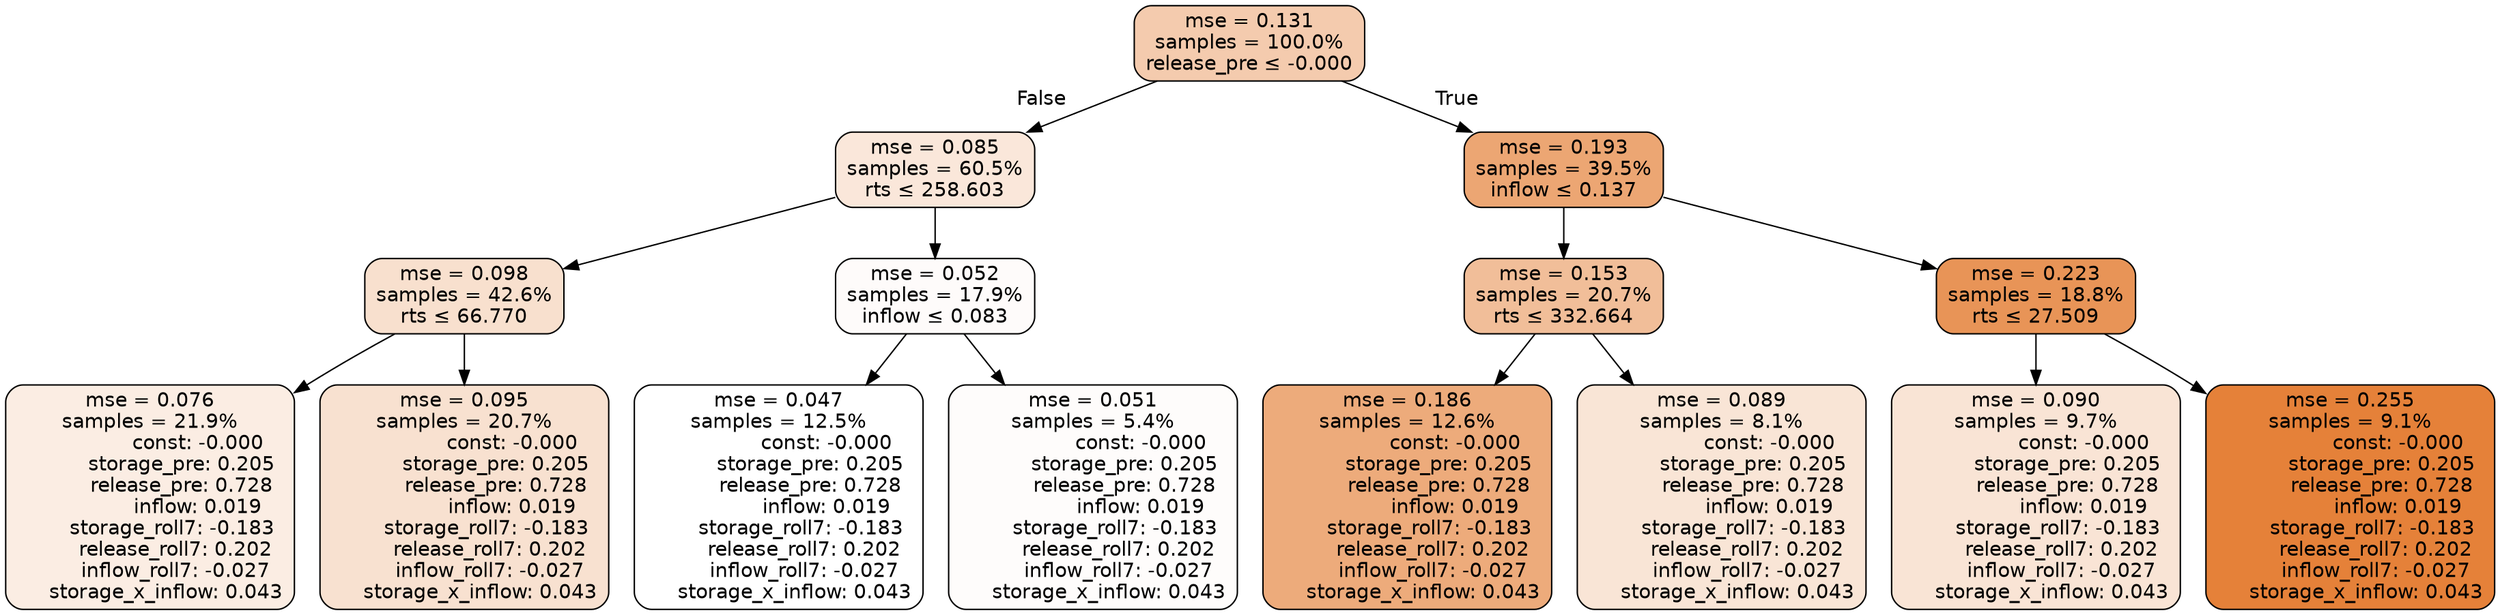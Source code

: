 digraph tree {
node [shape=rectangle, style="filled, rounded", color="black", fontname=helvetica] ;
edge [fontname=helvetica] ;
	"0" [label="mse = 0.131
samples = 100.0%
release_pre &le; -0.000", fillcolor="#f4cbae"]
	"1" [label="mse = 0.085
samples = 60.5%
rts &le; 258.603", fillcolor="#fae7da"]
	"2" [label="mse = 0.098
samples = 42.6%
rts &le; 66.770", fillcolor="#f8e0ce"]
	"3" [label="mse = 0.076
samples = 21.9%
               const: -0.000
          storage_pre: 0.205
          release_pre: 0.728
               inflow: 0.019
       storage_roll7: -0.183
        release_roll7: 0.202
        inflow_roll7: -0.027
     storage_x_inflow: 0.043", fillcolor="#fbede3"]
	"4" [label="mse = 0.095
samples = 20.7%
               const: -0.000
          storage_pre: 0.205
          release_pre: 0.728
               inflow: 0.019
       storage_roll7: -0.183
        release_roll7: 0.202
        inflow_roll7: -0.027
     storage_x_inflow: 0.043", fillcolor="#f8e1d0"]
	"5" [label="mse = 0.052
samples = 17.9%
inflow &le; 0.083", fillcolor="#fefbfa"]
	"6" [label="mse = 0.047
samples = 12.5%
               const: -0.000
          storage_pre: 0.205
          release_pre: 0.728
               inflow: 0.019
       storage_roll7: -0.183
        release_roll7: 0.202
        inflow_roll7: -0.027
     storage_x_inflow: 0.043", fillcolor="#ffffff"]
	"7" [label="mse = 0.051
samples = 5.4%
               const: -0.000
          storage_pre: 0.205
          release_pre: 0.728
               inflow: 0.019
       storage_roll7: -0.183
        release_roll7: 0.202
        inflow_roll7: -0.027
     storage_x_inflow: 0.043", fillcolor="#fefcfb"]
	"8" [label="mse = 0.193
samples = 39.5%
inflow &le; 0.137", fillcolor="#eca673"]
	"9" [label="mse = 0.153
samples = 20.7%
rts &le; 332.664", fillcolor="#f1be99"]
	"10" [label="mse = 0.186
samples = 12.6%
               const: -0.000
          storage_pre: 0.205
          release_pre: 0.728
               inflow: 0.019
       storage_roll7: -0.183
        release_roll7: 0.202
        inflow_roll7: -0.027
     storage_x_inflow: 0.043", fillcolor="#edab7b"]
	"11" [label="mse = 0.089
samples = 8.1%
               const: -0.000
          storage_pre: 0.205
          release_pre: 0.728
               inflow: 0.019
       storage_roll7: -0.183
        release_roll7: 0.202
        inflow_roll7: -0.027
     storage_x_inflow: 0.043", fillcolor="#f9e5d6"]
	"12" [label="mse = 0.223
samples = 18.8%
rts &le; 27.509", fillcolor="#e89457"]
	"13" [label="mse = 0.090
samples = 9.7%
               const: -0.000
          storage_pre: 0.205
          release_pre: 0.728
               inflow: 0.019
       storage_roll7: -0.183
        release_roll7: 0.202
        inflow_roll7: -0.027
     storage_x_inflow: 0.043", fillcolor="#f9e4d5"]
	"14" [label="mse = 0.255
samples = 9.1%
               const: -0.000
          storage_pre: 0.205
          release_pre: 0.728
               inflow: 0.019
       storage_roll7: -0.183
        release_roll7: 0.202
        inflow_roll7: -0.027
     storage_x_inflow: 0.043", fillcolor="#e58139"]

	"0" -> "1" [labeldistance=2.5, labelangle=45, headlabel="False"]
	"1" -> "2"
	"2" -> "3"
	"2" -> "4"
	"1" -> "5"
	"5" -> "6"
	"5" -> "7"
	"0" -> "8" [labeldistance=2.5, labelangle=-45, headlabel="True"]
	"8" -> "9"
	"9" -> "10"
	"9" -> "11"
	"8" -> "12"
	"12" -> "13"
	"12" -> "14"
}
